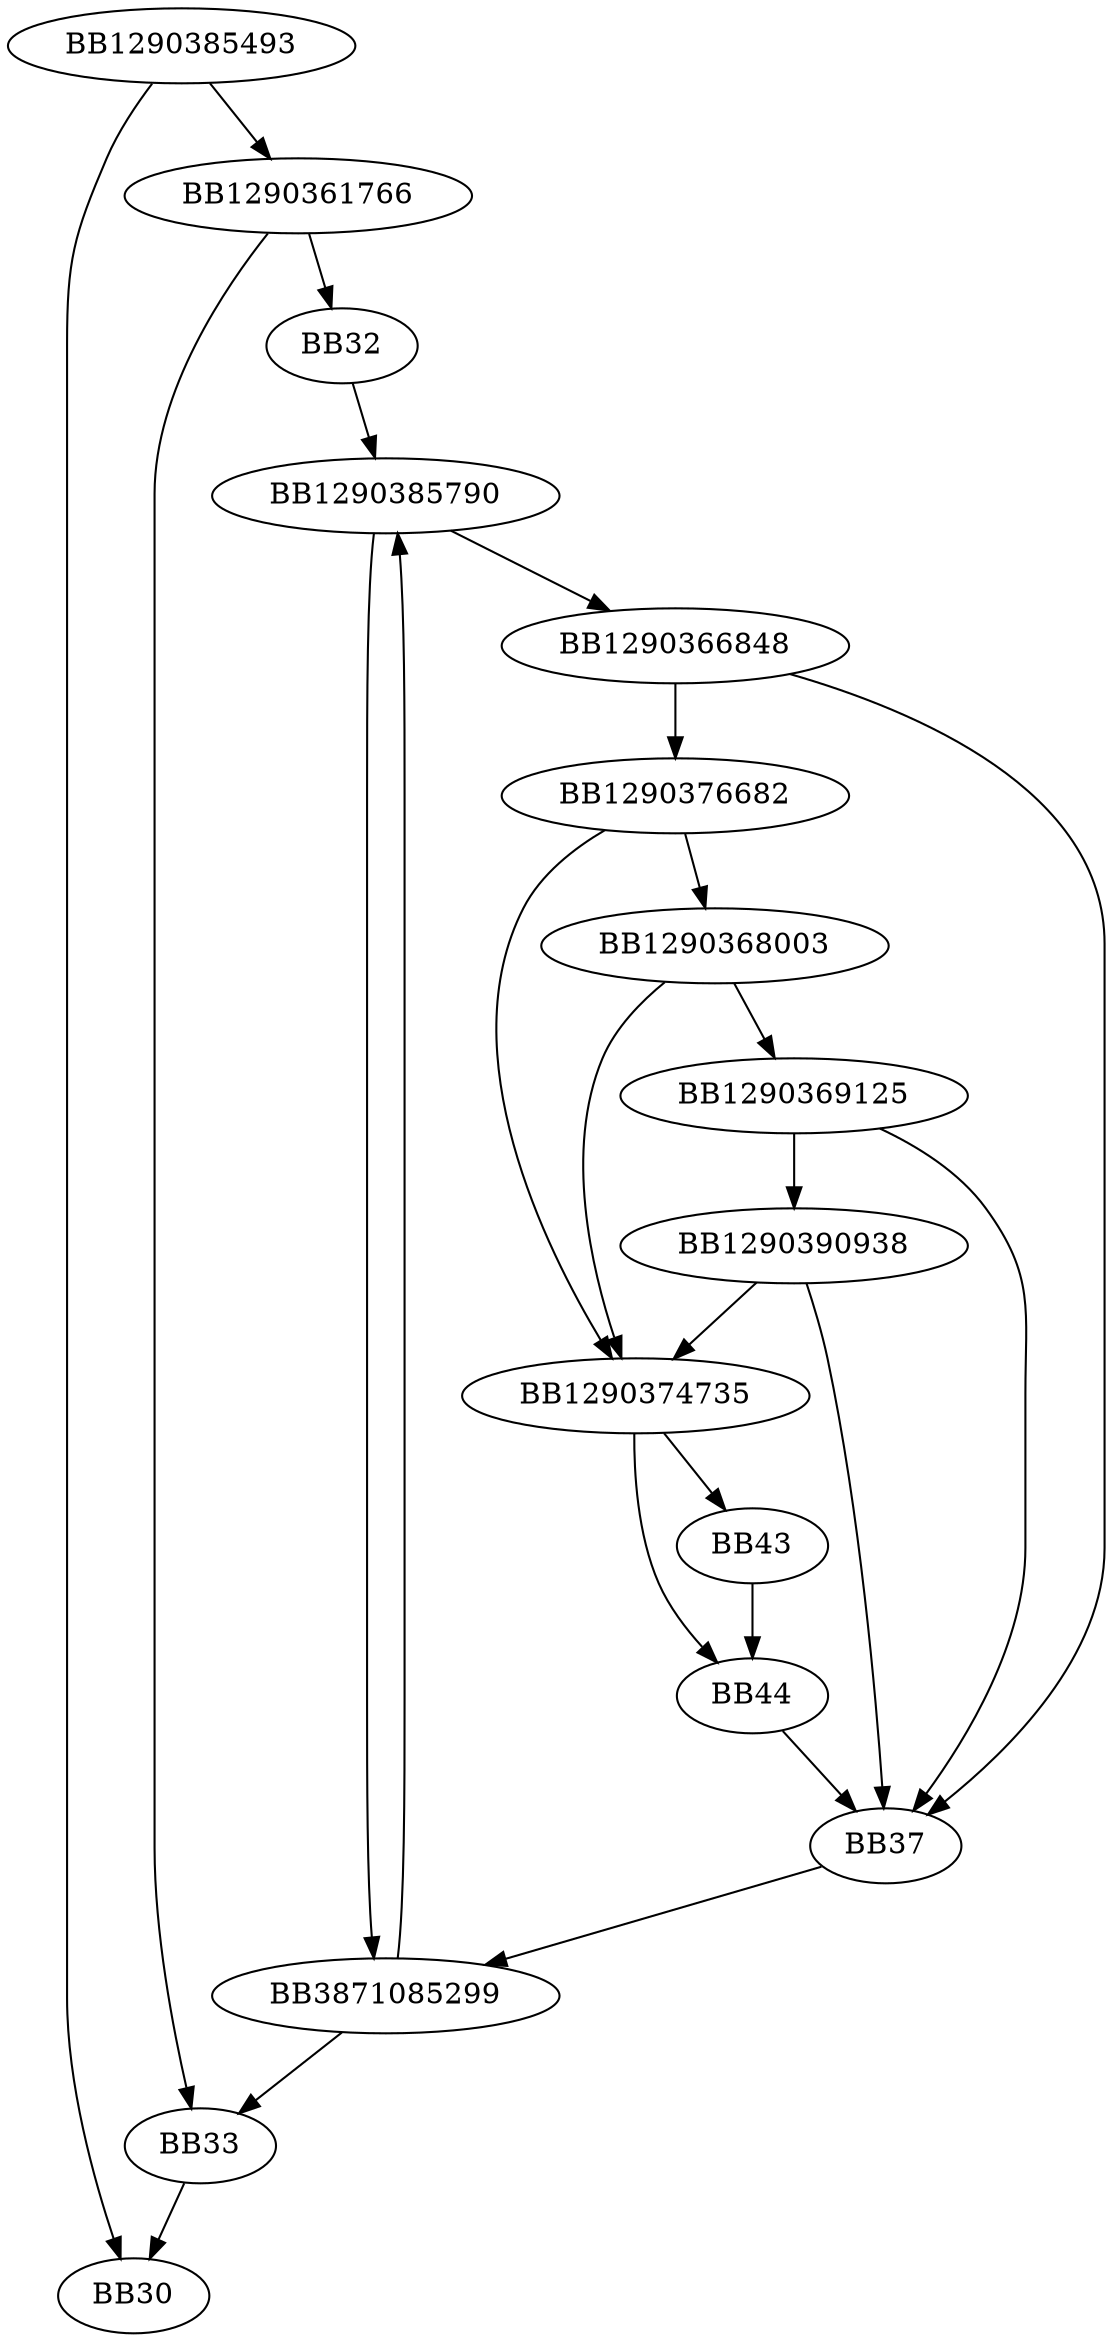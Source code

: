 digraph G{
	BB1290385493->BB30;
	BB1290385493->BB1290361766;
	BB1290361766->BB32;
	BB1290361766->BB33;
	BB32->BB1290385790;
	BB1290385790->BB3871085299;
	BB1290385790->BB1290366848;
	BB1290366848->BB37;
	BB1290366848->BB1290376682;
	BB1290376682->BB1290368003;
	BB1290376682->BB1290374735;
	BB1290368003->BB1290374735;
	BB1290368003->BB1290369125;
	BB1290369125->BB1290390938;
	BB1290369125->BB37;
	BB1290390938->BB1290374735;
	BB1290390938->BB37;
	BB1290374735->BB43;
	BB1290374735->BB44;
	BB43->BB44;
	BB44->BB37;
	BB37->BB3871085299;
	BB3871085299->BB1290385790;
	BB3871085299->BB33;
	BB33->BB30;
}
